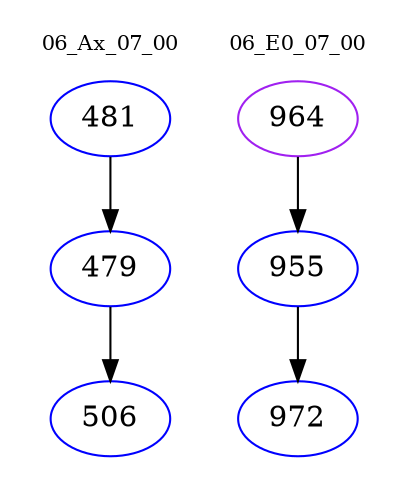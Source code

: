 digraph{
subgraph cluster_0 {
color = white
label = "06_Ax_07_00";
fontsize=10;
T0_481 [label="481", color="blue"]
T0_481 -> T0_479 [color="black"]
T0_479 [label="479", color="blue"]
T0_479 -> T0_506 [color="black"]
T0_506 [label="506", color="blue"]
}
subgraph cluster_1 {
color = white
label = "06_E0_07_00";
fontsize=10;
T1_964 [label="964", color="purple"]
T1_964 -> T1_955 [color="black"]
T1_955 [label="955", color="blue"]
T1_955 -> T1_972 [color="black"]
T1_972 [label="972", color="blue"]
}
}
